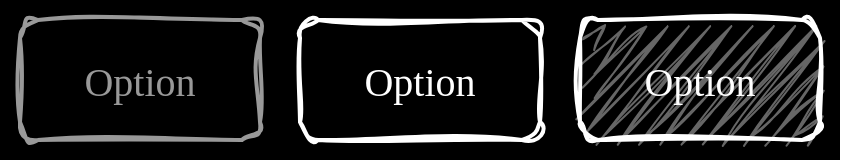 <mxfile version="23.0.2" type="device">
  <diagram name="第 1 页" id="TzPKANz97JjUbLSU8gxo">
    <mxGraphModel dx="977" dy="671" grid="1" gridSize="10" guides="1" tooltips="1" connect="1" arrows="1" fold="1" page="1" pageScale="1" pageWidth="827" pageHeight="1169" math="0" shadow="0">
      <root>
        <mxCell id="0" />
        <mxCell id="1" parent="0" />
        <mxCell id="T6KbkVtZqk4HpUt-Gs-I-1" value="" style="rounded=0;whiteSpace=wrap;html=1;fillColor=#000000;strokeColor=none;" vertex="1" parent="1">
          <mxGeometry x="40" y="40" width="420" height="80" as="geometry" />
        </mxCell>
        <mxCell id="T6KbkVtZqk4HpUt-Gs-I-2" value="&lt;font style=&quot;font-size: 20px;&quot; face=&quot;Comic Sans MS&quot;&gt;Option&lt;/font&gt;" style="rounded=1;whiteSpace=wrap;html=1;sketch=1;curveFitting=1;jiggle=2;fillColor=none;strokeWidth=2;strokeColor=#999999;fontColor=#999999;" vertex="1" parent="1">
          <mxGeometry x="50" y="50" width="120" height="60" as="geometry" />
        </mxCell>
        <mxCell id="T6KbkVtZqk4HpUt-Gs-I-3" value="&lt;font style=&quot;font-size: 20px;&quot; face=&quot;Comic Sans MS&quot;&gt;Option&lt;/font&gt;" style="rounded=1;whiteSpace=wrap;html=1;sketch=1;curveFitting=1;jiggle=2;fillColor=none;strokeWidth=2;fontColor=#FFFFFF;strokeColor=#FFFFFF;" vertex="1" parent="1">
          <mxGeometry x="190" y="50" width="120" height="60" as="geometry" />
        </mxCell>
        <mxCell id="T6KbkVtZqk4HpUt-Gs-I-4" value="&lt;font style=&quot;font-size: 20px;&quot; face=&quot;Comic Sans MS&quot;&gt;Option&lt;/font&gt;" style="rounded=1;whiteSpace=wrap;html=1;sketch=1;curveFitting=1;jiggle=2;fillColor=#666666;strokeWidth=2;fontColor=#FFFFFF;strokeColor=#FFFFFF;gradientColor=none;fillStyle=zigzag;" vertex="1" parent="1">
          <mxGeometry x="330" y="50" width="120" height="60" as="geometry" />
        </mxCell>
      </root>
    </mxGraphModel>
  </diagram>
</mxfile>

